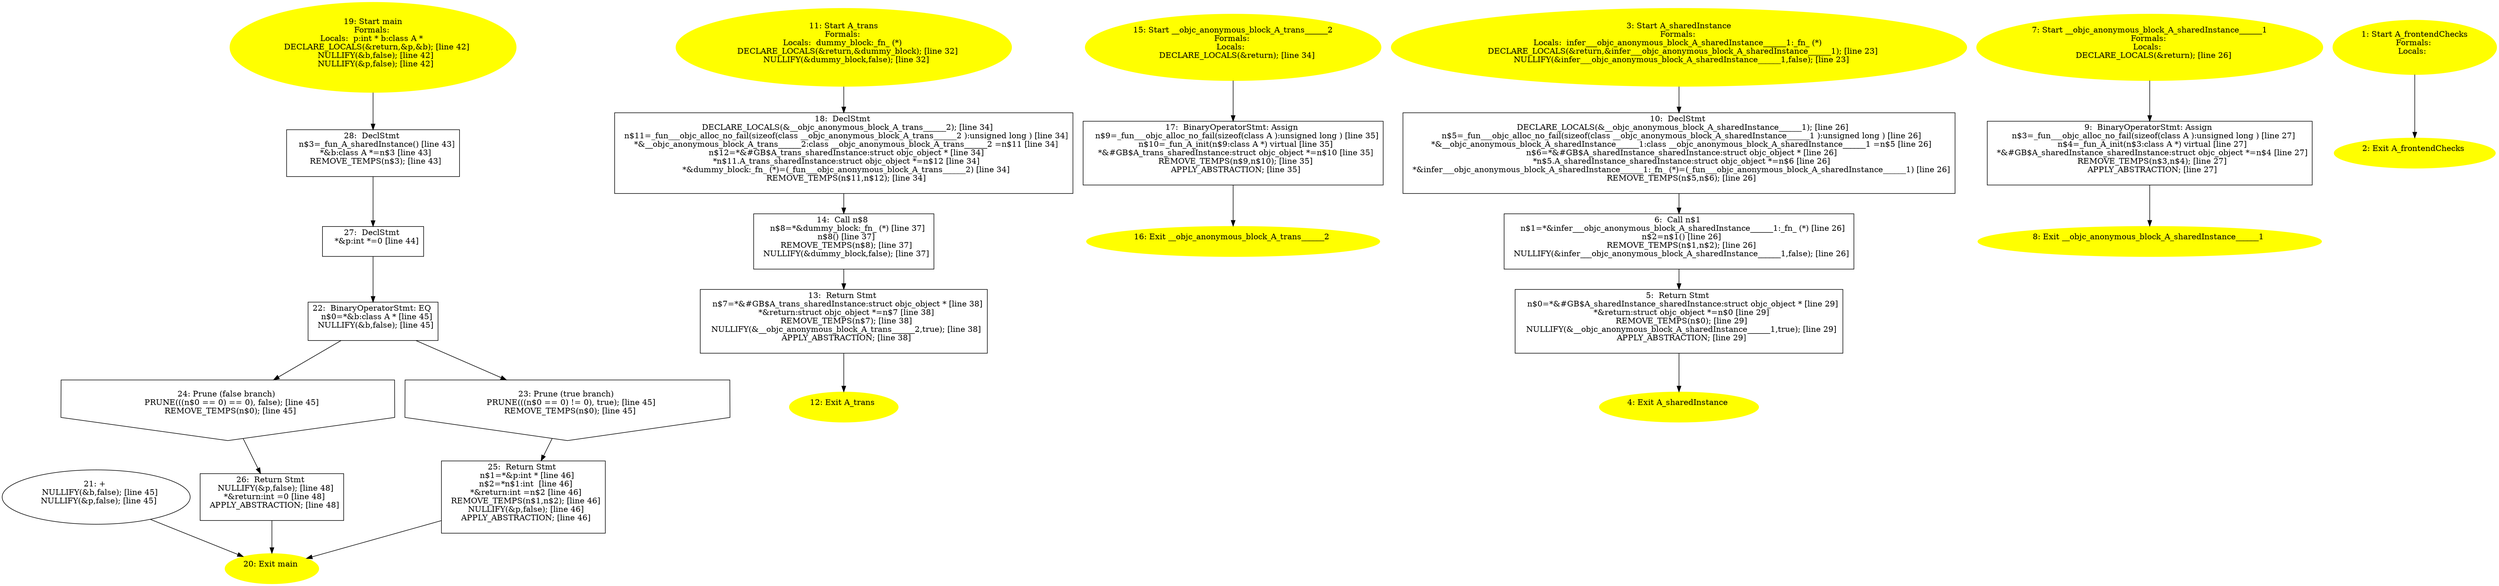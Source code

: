 digraph iCFG {
28 [label="28:  DeclStmt \n   n$3=_fun_A_sharedInstance() [line 43]\n  *&b:class A *=n$3 [line 43]\n  REMOVE_TEMPS(n$3); [line 43]\n " shape="box"]
	

	 28 -> 27 ;
27 [label="27:  DeclStmt \n   *&p:int *=0 [line 44]\n " shape="box"]
	

	 27 -> 22 ;
26 [label="26:  Return Stmt \n   NULLIFY(&p,false); [line 48]\n  *&return:int =0 [line 48]\n  APPLY_ABSTRACTION; [line 48]\n " shape="box"]
	

	 26 -> 20 ;
25 [label="25:  Return Stmt \n   n$1=*&p:int * [line 46]\n  n$2=*n$1:int  [line 46]\n  *&return:int =n$2 [line 46]\n  REMOVE_TEMPS(n$1,n$2); [line 46]\n  NULLIFY(&p,false); [line 46]\n  APPLY_ABSTRACTION; [line 46]\n " shape="box"]
	

	 25 -> 20 ;
24 [label="24: Prune (false branch) \n   PRUNE(((n$0 == 0) == 0), false); [line 45]\n  REMOVE_TEMPS(n$0); [line 45]\n " shape="invhouse"]
	

	 24 -> 26 ;
23 [label="23: Prune (true branch) \n   PRUNE(((n$0 == 0) != 0), true); [line 45]\n  REMOVE_TEMPS(n$0); [line 45]\n " shape="invhouse"]
	

	 23 -> 25 ;
22 [label="22:  BinaryOperatorStmt: EQ \n   n$0=*&b:class A * [line 45]\n  NULLIFY(&b,false); [line 45]\n " shape="box"]
	

	 22 -> 23 ;
	 22 -> 24 ;
21 [label="21: + \n   NULLIFY(&b,false); [line 45]\n  NULLIFY(&p,false); [line 45]\n " ]
	

	 21 -> 20 ;
20 [label="20: Exit main \n  " color=yellow style=filled]
	

19 [label="19: Start main\nFormals: \nLocals:  p:int * b:class A * \n   DECLARE_LOCALS(&return,&p,&b); [line 42]\n  NULLIFY(&b,false); [line 42]\n  NULLIFY(&p,false); [line 42]\n " color=yellow style=filled]
	

	 19 -> 28 ;
18 [label="18:  DeclStmt \n   DECLARE_LOCALS(&__objc_anonymous_block_A_trans______2); [line 34]\n  n$11=_fun___objc_alloc_no_fail(sizeof(class __objc_anonymous_block_A_trans______2 ):unsigned long ) [line 34]\n  *&__objc_anonymous_block_A_trans______2:class __objc_anonymous_block_A_trans______2 =n$11 [line 34]\n  n$12=*&#GB$A_trans_sharedInstance:struct objc_object * [line 34]\n  *n$11.A_trans_sharedInstance:struct objc_object *=n$12 [line 34]\n  *&dummy_block:_fn_ (*)=(_fun___objc_anonymous_block_A_trans______2) [line 34]\n  REMOVE_TEMPS(n$11,n$12); [line 34]\n " shape="box"]
	

	 18 -> 14 ;
17 [label="17:  BinaryOperatorStmt: Assign \n   n$9=_fun___objc_alloc_no_fail(sizeof(class A ):unsigned long ) [line 35]\n  n$10=_fun_A_init(n$9:class A *) virtual [line 35]\n  *&#GB$A_trans_sharedInstance:struct objc_object *=n$10 [line 35]\n  REMOVE_TEMPS(n$9,n$10); [line 35]\n  APPLY_ABSTRACTION; [line 35]\n " shape="box"]
	

	 17 -> 16 ;
16 [label="16: Exit __objc_anonymous_block_A_trans______2 \n  " color=yellow style=filled]
	

15 [label="15: Start __objc_anonymous_block_A_trans______2\nFormals: \nLocals:  \n   DECLARE_LOCALS(&return); [line 34]\n " color=yellow style=filled]
	

	 15 -> 17 ;
14 [label="14:  Call n$8 \n   n$8=*&dummy_block:_fn_ (*) [line 37]\n  n$8() [line 37]\n  REMOVE_TEMPS(n$8); [line 37]\n  NULLIFY(&dummy_block,false); [line 37]\n " shape="box"]
	

	 14 -> 13 ;
13 [label="13:  Return Stmt \n   n$7=*&#GB$A_trans_sharedInstance:struct objc_object * [line 38]\n  *&return:struct objc_object *=n$7 [line 38]\n  REMOVE_TEMPS(n$7); [line 38]\n  NULLIFY(&__objc_anonymous_block_A_trans______2,true); [line 38]\n  APPLY_ABSTRACTION; [line 38]\n " shape="box"]
	

	 13 -> 12 ;
12 [label="12: Exit A_trans \n  " color=yellow style=filled]
	

11 [label="11: Start A_trans\nFormals: \nLocals:  dummy_block:_fn_ (*) \n   DECLARE_LOCALS(&return,&dummy_block); [line 32]\n  NULLIFY(&dummy_block,false); [line 32]\n " color=yellow style=filled]
	

	 11 -> 18 ;
10 [label="10:  DeclStmt \n   DECLARE_LOCALS(&__objc_anonymous_block_A_sharedInstance______1); [line 26]\n  n$5=_fun___objc_alloc_no_fail(sizeof(class __objc_anonymous_block_A_sharedInstance______1 ):unsigned long ) [line 26]\n  *&__objc_anonymous_block_A_sharedInstance______1:class __objc_anonymous_block_A_sharedInstance______1 =n$5 [line 26]\n  n$6=*&#GB$A_sharedInstance_sharedInstance:struct objc_object * [line 26]\n  *n$5.A_sharedInstance_sharedInstance:struct objc_object *=n$6 [line 26]\n  *&infer___objc_anonymous_block_A_sharedInstance______1:_fn_ (*)=(_fun___objc_anonymous_block_A_sharedInstance______1) [line 26]\n  REMOVE_TEMPS(n$5,n$6); [line 26]\n " shape="box"]
	

	 10 -> 6 ;
9 [label="9:  BinaryOperatorStmt: Assign \n   n$3=_fun___objc_alloc_no_fail(sizeof(class A ):unsigned long ) [line 27]\n  n$4=_fun_A_init(n$3:class A *) virtual [line 27]\n  *&#GB$A_sharedInstance_sharedInstance:struct objc_object *=n$4 [line 27]\n  REMOVE_TEMPS(n$3,n$4); [line 27]\n  APPLY_ABSTRACTION; [line 27]\n " shape="box"]
	

	 9 -> 8 ;
8 [label="8: Exit __objc_anonymous_block_A_sharedInstance______1 \n  " color=yellow style=filled]
	

7 [label="7: Start __objc_anonymous_block_A_sharedInstance______1\nFormals: \nLocals:  \n   DECLARE_LOCALS(&return); [line 26]\n " color=yellow style=filled]
	

	 7 -> 9 ;
6 [label="6:  Call n$1 \n   n$1=*&infer___objc_anonymous_block_A_sharedInstance______1:_fn_ (*) [line 26]\n  n$2=n$1() [line 26]\n  REMOVE_TEMPS(n$1,n$2); [line 26]\n  NULLIFY(&infer___objc_anonymous_block_A_sharedInstance______1,false); [line 26]\n " shape="box"]
	

	 6 -> 5 ;
5 [label="5:  Return Stmt \n   n$0=*&#GB$A_sharedInstance_sharedInstance:struct objc_object * [line 29]\n  *&return:struct objc_object *=n$0 [line 29]\n  REMOVE_TEMPS(n$0); [line 29]\n  NULLIFY(&__objc_anonymous_block_A_sharedInstance______1,true); [line 29]\n  APPLY_ABSTRACTION; [line 29]\n " shape="box"]
	

	 5 -> 4 ;
4 [label="4: Exit A_sharedInstance \n  " color=yellow style=filled]
	

3 [label="3: Start A_sharedInstance\nFormals: \nLocals:  infer___objc_anonymous_block_A_sharedInstance______1:_fn_ (*) \n   DECLARE_LOCALS(&return,&infer___objc_anonymous_block_A_sharedInstance______1); [line 23]\n  NULLIFY(&infer___objc_anonymous_block_A_sharedInstance______1,false); [line 23]\n " color=yellow style=filled]
	

	 3 -> 10 ;
2 [label="2: Exit A_frontendChecks \n  " color=yellow style=filled]
	

1 [label="1: Start A_frontendChecks\nFormals: \nLocals:  \n  " color=yellow style=filled]
	

	 1 -> 2 ;
}
